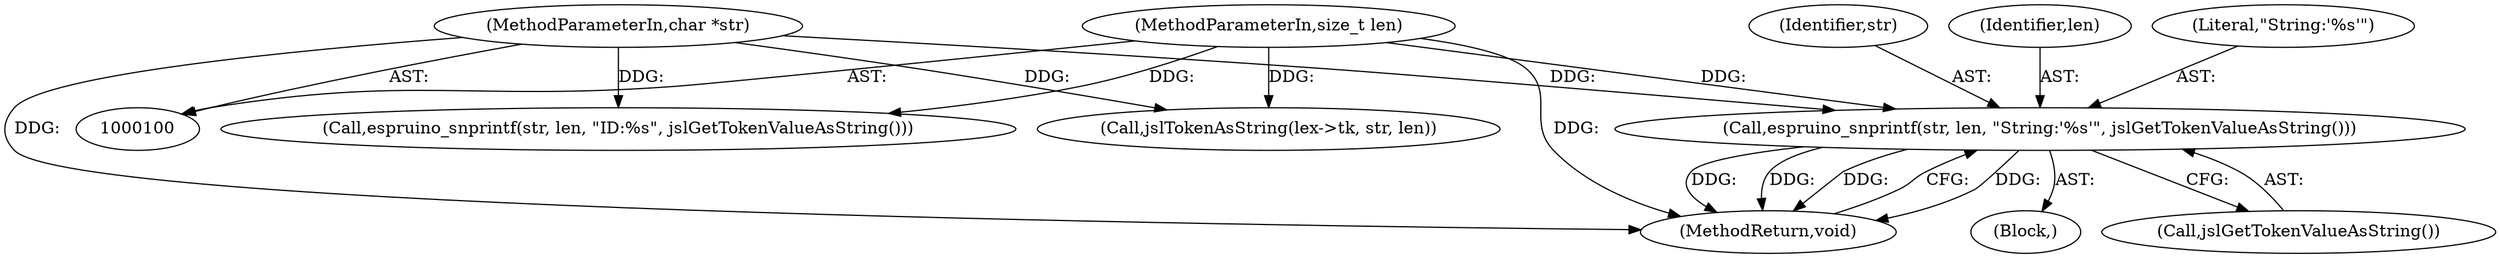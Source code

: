 digraph "0_Espruino_0a7619875bf79877907205f6bee08465b89ff10b@API" {
"1000124" [label="(Call,espruino_snprintf(str, len, \"String:'%s'\", jslGetTokenValueAsString()))"];
"1000101" [label="(MethodParameterIn,char *str)"];
"1000102" [label="(MethodParameterIn,size_t len)"];
"1000128" [label="(Call,jslGetTokenValueAsString())"];
"1000125" [label="(Identifier,str)"];
"1000136" [label="(MethodReturn,void)"];
"1000102" [label="(MethodParameterIn,size_t len)"];
"1000130" [label="(Call,jslTokenAsString(lex->tk, str, len))"];
"1000111" [label="(Call,espruino_snprintf(str, len, \"ID:%s\", jslGetTokenValueAsString()))"];
"1000126" [label="(Identifier,len)"];
"1000127" [label="(Literal,\"String:'%s'\")"];
"1000101" [label="(MethodParameterIn,char *str)"];
"1000123" [label="(Block,)"];
"1000124" [label="(Call,espruino_snprintf(str, len, \"String:'%s'\", jslGetTokenValueAsString()))"];
"1000124" -> "1000123"  [label="AST: "];
"1000124" -> "1000128"  [label="CFG: "];
"1000125" -> "1000124"  [label="AST: "];
"1000126" -> "1000124"  [label="AST: "];
"1000127" -> "1000124"  [label="AST: "];
"1000128" -> "1000124"  [label="AST: "];
"1000136" -> "1000124"  [label="CFG: "];
"1000124" -> "1000136"  [label="DDG: "];
"1000124" -> "1000136"  [label="DDG: "];
"1000124" -> "1000136"  [label="DDG: "];
"1000124" -> "1000136"  [label="DDG: "];
"1000101" -> "1000124"  [label="DDG: "];
"1000102" -> "1000124"  [label="DDG: "];
"1000101" -> "1000100"  [label="AST: "];
"1000101" -> "1000136"  [label="DDG: "];
"1000101" -> "1000111"  [label="DDG: "];
"1000101" -> "1000130"  [label="DDG: "];
"1000102" -> "1000100"  [label="AST: "];
"1000102" -> "1000136"  [label="DDG: "];
"1000102" -> "1000111"  [label="DDG: "];
"1000102" -> "1000130"  [label="DDG: "];
}
